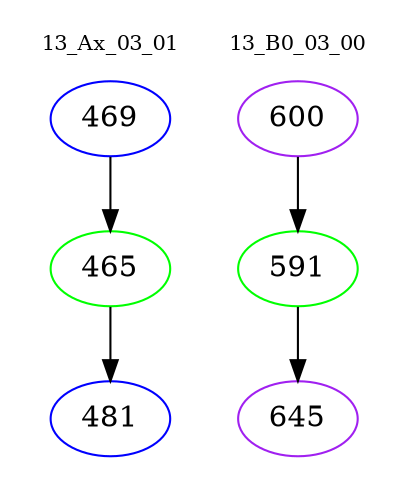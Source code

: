 digraph{
subgraph cluster_0 {
color = white
label = "13_Ax_03_01";
fontsize=10;
T0_469 [label="469", color="blue"]
T0_469 -> T0_465 [color="black"]
T0_465 [label="465", color="green"]
T0_465 -> T0_481 [color="black"]
T0_481 [label="481", color="blue"]
}
subgraph cluster_1 {
color = white
label = "13_B0_03_00";
fontsize=10;
T1_600 [label="600", color="purple"]
T1_600 -> T1_591 [color="black"]
T1_591 [label="591", color="green"]
T1_591 -> T1_645 [color="black"]
T1_645 [label="645", color="purple"]
}
}
